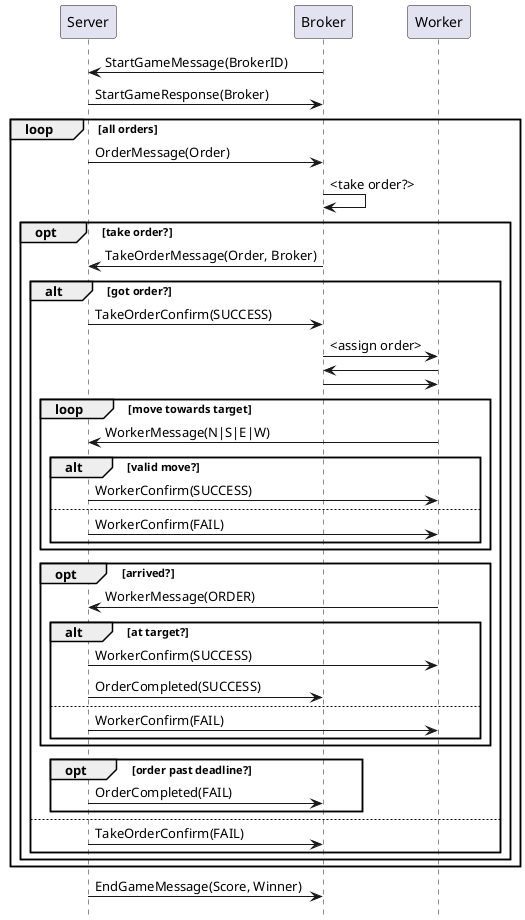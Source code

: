 @startuml
hide footbox
skinparam shadowing false

participant "Server" as S
participant "Broker" as B
participant "Worker" as W

S <- B: StartGameMessage(BrokerID)
S -> B: StartGameResponse(Broker)

loop all orders
    S -> B: OrderMessage(Order)
    
    B -> B: <take order?>

    opt take order?

        S <- B: TakeOrderMessage(Order, Broker)


        alt got order?

            S -> B: TakeOrderConfirm(SUCCESS)

            B -> W: <assign order>
            B <- W
            B -> W

            loop move towards target
                S <- W: WorkerMessage(N|S|E|W)
                alt valid move?
                    S -> W: WorkerConfirm(SUCCESS)
                else
                    S -> W: WorkerConfirm(FAIL)
                end
            end

            opt arrived?

                S <- W: WorkerMessage(ORDER)
                alt at target?
                    S -> W: WorkerConfirm(SUCCESS)
                    S -> B: OrderCompleted(SUCCESS)
                else
                    S -> W: WorkerConfirm(FAIL)
                end
            end
            opt order past deadline?
                S -> B: OrderCompleted(FAIL)
            end
        
        else
            S -> B: TakeOrderConfirm(FAIL)
        end
    end
end

S -> B: EndGameMessage(Score, Winner)

@enduml
